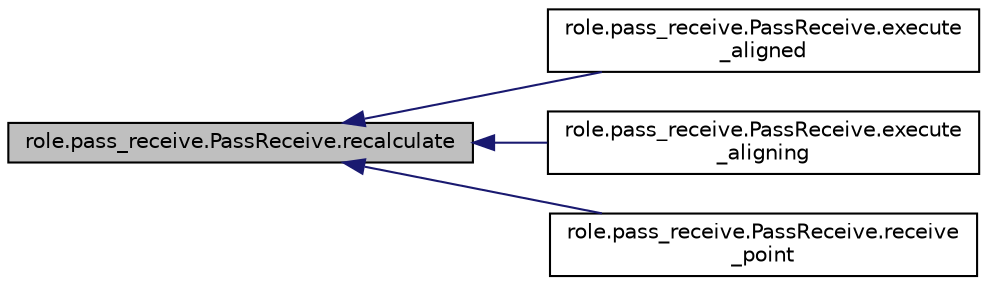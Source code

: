 digraph "role.pass_receive.PassReceive.recalculate"
{
 // INTERACTIVE_SVG=YES
  edge [fontname="Helvetica",fontsize="10",labelfontname="Helvetica",labelfontsize="10"];
  node [fontname="Helvetica",fontsize="10",shape=record];
  rankdir="LR";
  Node1 [label="role.pass_receive.PassReceive.recalculate",height=0.2,width=0.4,color="black", fillcolor="grey75", style="filled", fontcolor="black"];
  Node1 -> Node2 [dir="back",color="midnightblue",fontsize="10",style="solid",fontname="Helvetica"];
  Node2 [label="role.pass_receive.PassReceive.execute\l_aligned",height=0.2,width=0.4,color="black", fillcolor="white", style="filled",URL="$d8/dde/classrole_1_1pass__receive_1_1_pass_receive.html#a78a2690f7da8a2eb8281e03d7780e9bd"];
  Node1 -> Node3 [dir="back",color="midnightblue",fontsize="10",style="solid",fontname="Helvetica"];
  Node3 [label="role.pass_receive.PassReceive.execute\l_aligning",height=0.2,width=0.4,color="black", fillcolor="white", style="filled",URL="$d8/dde/classrole_1_1pass__receive_1_1_pass_receive.html#afbbe196628f4abab5fddecf2c59da6e6"];
  Node1 -> Node4 [dir="back",color="midnightblue",fontsize="10",style="solid",fontname="Helvetica"];
  Node4 [label="role.pass_receive.PassReceive.receive\l_point",height=0.2,width=0.4,color="black", fillcolor="white", style="filled",URL="$d8/dde/classrole_1_1pass__receive_1_1_pass_receive.html#aabd570ebffbf0c3d8141605f365fc39f"];
}
